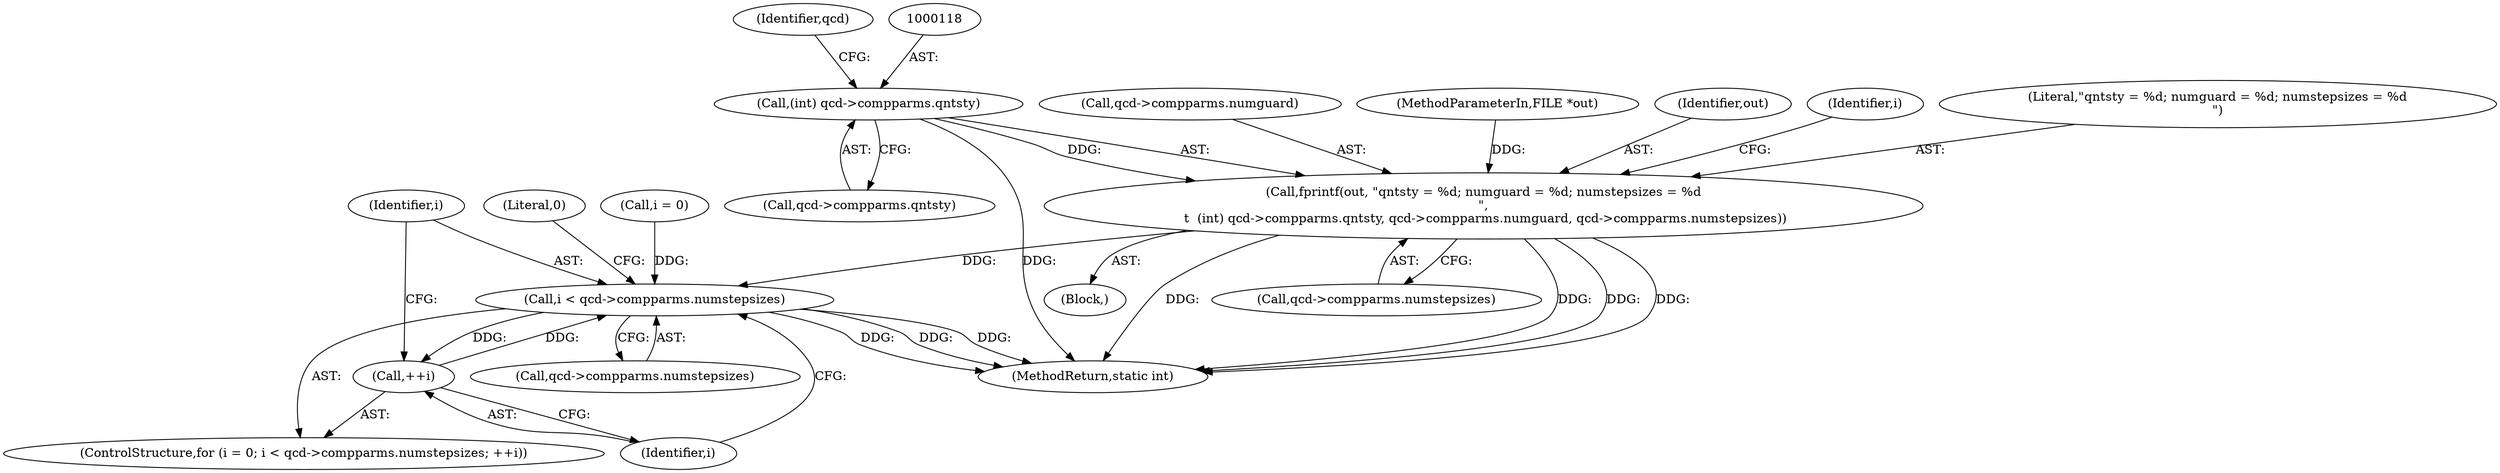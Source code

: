 digraph "0_jasper_1e84674d95353c64e5c4c0e7232ae86fd6ea813b_1@pointer" {
"1000117" [label="(Call,(int) qcd->compparms.qntsty)"];
"1000114" [label="(Call,fprintf(out, \"qntsty = %d; numguard = %d; numstepsizes = %d\n\",\n \t  (int) qcd->compparms.qntsty, qcd->compparms.numguard, qcd->compparms.numstepsizes))"];
"1000138" [label="(Call,i < qcd->compparms.numstepsizes)"];
"1000145" [label="(Call,++i)"];
"1000150" [label="(MethodReturn,static int)"];
"1000124" [label="(Call,qcd->compparms.numguard)"];
"1000149" [label="(Literal,0)"];
"1000102" [label="(MethodParameterIn,FILE *out)"];
"1000126" [label="(Identifier,qcd)"];
"1000146" [label="(Identifier,i)"];
"1000129" [label="(Call,qcd->compparms.numstepsizes)"];
"1000119" [label="(Call,qcd->compparms.qntsty)"];
"1000139" [label="(Identifier,i)"];
"1000114" [label="(Call,fprintf(out, \"qntsty = %d; numguard = %d; numstepsizes = %d\n\",\n \t  (int) qcd->compparms.qntsty, qcd->compparms.numguard, qcd->compparms.numstepsizes))"];
"1000115" [label="(Identifier,out)"];
"1000136" [label="(Identifier,i)"];
"1000116" [label="(Literal,\"qntsty = %d; numguard = %d; numstepsizes = %d\n\")"];
"1000138" [label="(Call,i < qcd->compparms.numstepsizes)"];
"1000134" [label="(ControlStructure,for (i = 0; i < qcd->compparms.numstepsizes; ++i))"];
"1000145" [label="(Call,++i)"];
"1000140" [label="(Call,qcd->compparms.numstepsizes)"];
"1000103" [label="(Block,)"];
"1000135" [label="(Call,i = 0)"];
"1000117" [label="(Call,(int) qcd->compparms.qntsty)"];
"1000117" -> "1000114"  [label="AST: "];
"1000117" -> "1000119"  [label="CFG: "];
"1000118" -> "1000117"  [label="AST: "];
"1000119" -> "1000117"  [label="AST: "];
"1000126" -> "1000117"  [label="CFG: "];
"1000117" -> "1000150"  [label="DDG: "];
"1000117" -> "1000114"  [label="DDG: "];
"1000114" -> "1000103"  [label="AST: "];
"1000114" -> "1000129"  [label="CFG: "];
"1000115" -> "1000114"  [label="AST: "];
"1000116" -> "1000114"  [label="AST: "];
"1000124" -> "1000114"  [label="AST: "];
"1000129" -> "1000114"  [label="AST: "];
"1000136" -> "1000114"  [label="CFG: "];
"1000114" -> "1000150"  [label="DDG: "];
"1000114" -> "1000150"  [label="DDG: "];
"1000114" -> "1000150"  [label="DDG: "];
"1000114" -> "1000150"  [label="DDG: "];
"1000102" -> "1000114"  [label="DDG: "];
"1000114" -> "1000138"  [label="DDG: "];
"1000138" -> "1000134"  [label="AST: "];
"1000138" -> "1000140"  [label="CFG: "];
"1000139" -> "1000138"  [label="AST: "];
"1000140" -> "1000138"  [label="AST: "];
"1000146" -> "1000138"  [label="CFG: "];
"1000149" -> "1000138"  [label="CFG: "];
"1000138" -> "1000150"  [label="DDG: "];
"1000138" -> "1000150"  [label="DDG: "];
"1000138" -> "1000150"  [label="DDG: "];
"1000135" -> "1000138"  [label="DDG: "];
"1000145" -> "1000138"  [label="DDG: "];
"1000138" -> "1000145"  [label="DDG: "];
"1000145" -> "1000134"  [label="AST: "];
"1000145" -> "1000146"  [label="CFG: "];
"1000146" -> "1000145"  [label="AST: "];
"1000139" -> "1000145"  [label="CFG: "];
}
